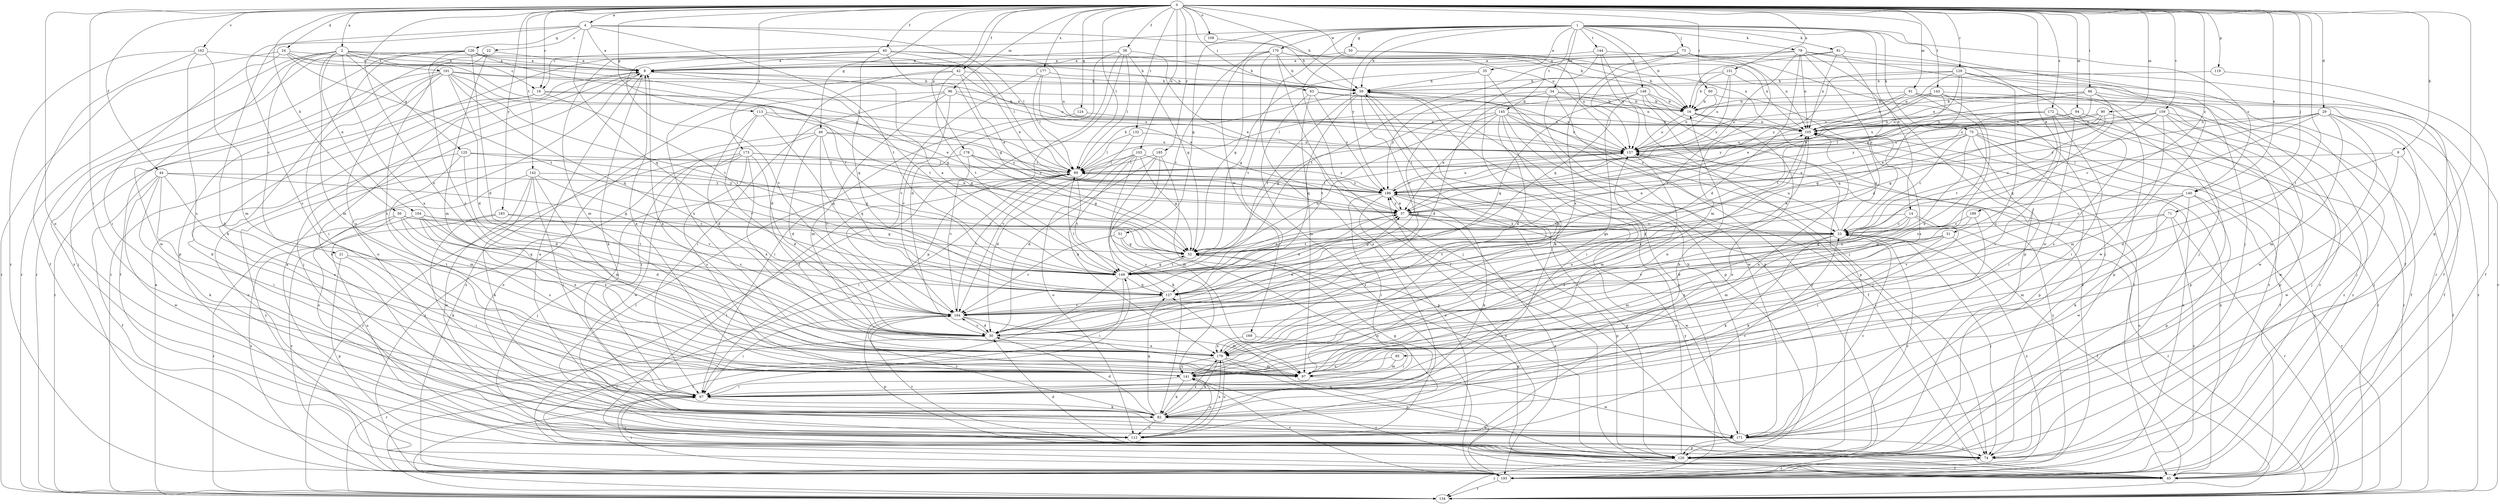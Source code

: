 strict digraph  {
0;
1;
2;
4;
8;
9;
14;
16;
19;
21;
22;
23;
24;
29;
30;
31;
34;
35;
37;
38;
40;
42;
44;
45;
46;
50;
51;
52;
56;
59;
60;
63;
66;
67;
71;
73;
74;
75;
78;
81;
82;
85;
89;
90;
91;
94;
96;
97;
103;
104;
105;
109;
112;
113;
119;
120;
124;
125;
126;
127;
129;
132;
134;
140;
141;
142;
143;
144;
145;
148;
149;
151;
157;
159;
162;
164;
169;
170;
171;
172;
173;
177;
178;
179;
183;
185;
186;
189;
191;
193;
0 -> 2  [label=a];
0 -> 4  [label=a];
0 -> 9  [label=b];
0 -> 19  [label=c];
0 -> 24  [label=d];
0 -> 29  [label=d];
0 -> 31  [label=e];
0 -> 38  [label=f];
0 -> 40  [label=f];
0 -> 42  [label=f];
0 -> 44  [label=f];
0 -> 46  [label=g];
0 -> 56  [label=h];
0 -> 59  [label=h];
0 -> 60  [label=i];
0 -> 63  [label=i];
0 -> 66  [label=i];
0 -> 67  [label=i];
0 -> 71  [label=j];
0 -> 85  [label=l];
0 -> 89  [label=l];
0 -> 90  [label=m];
0 -> 91  [label=m];
0 -> 94  [label=m];
0 -> 96  [label=m];
0 -> 103  [label=n];
0 -> 109  [label=o];
0 -> 112  [label=o];
0 -> 113  [label=p];
0 -> 119  [label=p];
0 -> 120  [label=p];
0 -> 124  [label=q];
0 -> 129  [label=r];
0 -> 132  [label=r];
0 -> 140  [label=s];
0 -> 142  [label=t];
0 -> 143  [label=t];
0 -> 151  [label=u];
0 -> 157  [label=u];
0 -> 159  [label=v];
0 -> 162  [label=v];
0 -> 172  [label=x];
0 -> 173  [label=x];
0 -> 177  [label=x];
0 -> 178  [label=x];
0 -> 179  [label=x];
0 -> 183  [label=y];
0 -> 185  [label=y];
0 -> 189  [label=z];
1 -> 14  [label=b];
1 -> 16  [label=b];
1 -> 19  [label=c];
1 -> 34  [label=e];
1 -> 35  [label=e];
1 -> 50  [label=g];
1 -> 51  [label=g];
1 -> 59  [label=h];
1 -> 73  [label=j];
1 -> 74  [label=j];
1 -> 75  [label=k];
1 -> 78  [label=k];
1 -> 81  [label=k];
1 -> 140  [label=s];
1 -> 144  [label=t];
1 -> 145  [label=t];
1 -> 148  [label=t];
1 -> 164  [label=v];
1 -> 169  [label=w];
1 -> 170  [label=w];
1 -> 186  [label=y];
2 -> 8  [label=a];
2 -> 19  [label=c];
2 -> 21  [label=c];
2 -> 89  [label=l];
2 -> 97  [label=m];
2 -> 104  [label=n];
2 -> 125  [label=q];
2 -> 134  [label=r];
2 -> 171  [label=w];
2 -> 179  [label=x];
2 -> 191  [label=z];
4 -> 8  [label=a];
4 -> 16  [label=b];
4 -> 22  [label=c];
4 -> 82  [label=k];
4 -> 89  [label=l];
4 -> 126  [label=q];
4 -> 127  [label=q];
4 -> 141  [label=s];
4 -> 149  [label=t];
8 -> 59  [label=h];
8 -> 74  [label=j];
8 -> 82  [label=k];
8 -> 112  [label=o];
8 -> 149  [label=t];
9 -> 30  [label=d];
9 -> 45  [label=f];
9 -> 89  [label=l];
9 -> 171  [label=w];
14 -> 23  [label=c];
14 -> 52  [label=g];
14 -> 67  [label=i];
14 -> 97  [label=m];
14 -> 134  [label=r];
14 -> 179  [label=x];
16 -> 105  [label=n];
16 -> 112  [label=o];
16 -> 134  [label=r];
16 -> 157  [label=u];
19 -> 16  [label=b];
19 -> 37  [label=e];
19 -> 82  [label=k];
19 -> 134  [label=r];
19 -> 149  [label=t];
21 -> 67  [label=i];
21 -> 120  [label=p];
21 -> 149  [label=t];
22 -> 8  [label=a];
22 -> 97  [label=m];
22 -> 120  [label=p];
22 -> 141  [label=s];
23 -> 52  [label=g];
23 -> 74  [label=j];
23 -> 82  [label=k];
23 -> 97  [label=m];
23 -> 105  [label=n];
23 -> 149  [label=t];
23 -> 157  [label=u];
23 -> 193  [label=z];
24 -> 8  [label=a];
24 -> 67  [label=i];
24 -> 89  [label=l];
24 -> 134  [label=r];
24 -> 149  [label=t];
24 -> 186  [label=y];
29 -> 23  [label=c];
29 -> 45  [label=f];
29 -> 74  [label=j];
29 -> 97  [label=m];
29 -> 105  [label=n];
29 -> 164  [label=v];
29 -> 171  [label=w];
29 -> 186  [label=y];
30 -> 37  [label=e];
30 -> 105  [label=n];
30 -> 134  [label=r];
30 -> 164  [label=v];
30 -> 179  [label=x];
31 -> 45  [label=f];
31 -> 52  [label=g];
31 -> 82  [label=k];
31 -> 164  [label=v];
31 -> 179  [label=x];
34 -> 16  [label=b];
34 -> 30  [label=d];
34 -> 105  [label=n];
34 -> 171  [label=w];
34 -> 186  [label=y];
34 -> 193  [label=z];
35 -> 52  [label=g];
35 -> 59  [label=h];
35 -> 82  [label=k];
35 -> 120  [label=p];
37 -> 23  [label=c];
37 -> 120  [label=p];
37 -> 149  [label=t];
37 -> 171  [label=w];
37 -> 186  [label=y];
37 -> 193  [label=z];
38 -> 8  [label=a];
38 -> 30  [label=d];
38 -> 37  [label=e];
38 -> 45  [label=f];
38 -> 52  [label=g];
38 -> 89  [label=l];
38 -> 120  [label=p];
40 -> 8  [label=a];
40 -> 37  [label=e];
40 -> 52  [label=g];
40 -> 59  [label=h];
40 -> 97  [label=m];
40 -> 127  [label=q];
40 -> 134  [label=r];
40 -> 157  [label=u];
40 -> 164  [label=v];
42 -> 30  [label=d];
42 -> 37  [label=e];
42 -> 59  [label=h];
42 -> 149  [label=t];
42 -> 157  [label=u];
42 -> 179  [label=x];
44 -> 45  [label=f];
44 -> 52  [label=g];
44 -> 67  [label=i];
44 -> 82  [label=k];
44 -> 141  [label=s];
44 -> 171  [label=w];
44 -> 186  [label=y];
45 -> 52  [label=g];
45 -> 105  [label=n];
45 -> 127  [label=q];
45 -> 141  [label=s];
45 -> 186  [label=y];
46 -> 30  [label=d];
46 -> 67  [label=i];
46 -> 112  [label=o];
46 -> 127  [label=q];
46 -> 157  [label=u];
46 -> 164  [label=v];
46 -> 186  [label=y];
50 -> 8  [label=a];
50 -> 16  [label=b];
50 -> 74  [label=j];
50 -> 105  [label=n];
51 -> 52  [label=g];
51 -> 112  [label=o];
51 -> 164  [label=v];
52 -> 105  [label=n];
52 -> 149  [label=t];
52 -> 157  [label=u];
56 -> 23  [label=c];
56 -> 112  [label=o];
56 -> 127  [label=q];
56 -> 134  [label=r];
56 -> 149  [label=t];
56 -> 179  [label=x];
59 -> 16  [label=b];
59 -> 23  [label=c];
59 -> 30  [label=d];
59 -> 120  [label=p];
59 -> 127  [label=q];
59 -> 149  [label=t];
59 -> 179  [label=x];
59 -> 193  [label=z];
60 -> 16  [label=b];
60 -> 141  [label=s];
60 -> 157  [label=u];
63 -> 16  [label=b];
63 -> 97  [label=m];
63 -> 157  [label=u];
63 -> 186  [label=y];
63 -> 193  [label=z];
66 -> 16  [label=b];
66 -> 74  [label=j];
66 -> 105  [label=n];
66 -> 127  [label=q];
66 -> 157  [label=u];
66 -> 171  [label=w];
66 -> 186  [label=y];
67 -> 82  [label=k];
67 -> 105  [label=n];
71 -> 23  [label=c];
71 -> 97  [label=m];
71 -> 134  [label=r];
71 -> 164  [label=v];
71 -> 193  [label=z];
73 -> 8  [label=a];
73 -> 74  [label=j];
73 -> 97  [label=m];
73 -> 134  [label=r];
73 -> 149  [label=t];
73 -> 179  [label=x];
74 -> 89  [label=l];
74 -> 193  [label=z];
75 -> 23  [label=c];
75 -> 37  [label=e];
75 -> 45  [label=f];
75 -> 67  [label=i];
75 -> 120  [label=p];
75 -> 134  [label=r];
75 -> 157  [label=u];
75 -> 179  [label=x];
78 -> 8  [label=a];
78 -> 23  [label=c];
78 -> 30  [label=d];
78 -> 45  [label=f];
78 -> 74  [label=j];
78 -> 105  [label=n];
78 -> 120  [label=p];
78 -> 127  [label=q];
78 -> 164  [label=v];
81 -> 8  [label=a];
81 -> 16  [label=b];
81 -> 30  [label=d];
81 -> 105  [label=n];
81 -> 171  [label=w];
82 -> 16  [label=b];
82 -> 30  [label=d];
82 -> 52  [label=g];
82 -> 112  [label=o];
82 -> 127  [label=q];
82 -> 164  [label=v];
82 -> 171  [label=w];
82 -> 179  [label=x];
85 -> 97  [label=m];
85 -> 141  [label=s];
89 -> 59  [label=h];
89 -> 67  [label=i];
89 -> 74  [label=j];
89 -> 149  [label=t];
89 -> 186  [label=y];
90 -> 23  [label=c];
90 -> 37  [label=e];
90 -> 52  [label=g];
90 -> 74  [label=j];
90 -> 105  [label=n];
90 -> 186  [label=y];
91 -> 16  [label=b];
91 -> 105  [label=n];
91 -> 134  [label=r];
91 -> 157  [label=u];
91 -> 179  [label=x];
91 -> 193  [label=z];
94 -> 89  [label=l];
94 -> 105  [label=n];
94 -> 120  [label=p];
94 -> 141  [label=s];
96 -> 16  [label=b];
96 -> 67  [label=i];
96 -> 97  [label=m];
96 -> 157  [label=u];
96 -> 164  [label=v];
96 -> 193  [label=z];
97 -> 8  [label=a];
97 -> 105  [label=n];
97 -> 171  [label=w];
103 -> 30  [label=d];
103 -> 52  [label=g];
103 -> 89  [label=l];
103 -> 97  [label=m];
103 -> 112  [label=o];
103 -> 179  [label=x];
103 -> 186  [label=y];
104 -> 23  [label=c];
104 -> 30  [label=d];
104 -> 52  [label=g];
104 -> 141  [label=s];
104 -> 179  [label=x];
104 -> 193  [label=z];
105 -> 157  [label=u];
105 -> 179  [label=x];
109 -> 59  [label=h];
112 -> 8  [label=a];
112 -> 23  [label=c];
112 -> 89  [label=l];
112 -> 179  [label=x];
113 -> 30  [label=d];
113 -> 52  [label=g];
113 -> 105  [label=n];
113 -> 127  [label=q];
113 -> 164  [label=v];
119 -> 45  [label=f];
119 -> 59  [label=h];
120 -> 8  [label=a];
120 -> 23  [label=c];
120 -> 30  [label=d];
120 -> 45  [label=f];
120 -> 67  [label=i];
120 -> 134  [label=r];
120 -> 164  [label=v];
120 -> 186  [label=y];
124 -> 67  [label=i];
124 -> 105  [label=n];
125 -> 30  [label=d];
125 -> 52  [label=g];
125 -> 89  [label=l];
125 -> 97  [label=m];
125 -> 112  [label=o];
126 -> 8  [label=a];
126 -> 30  [label=d];
126 -> 59  [label=h];
126 -> 82  [label=k];
126 -> 134  [label=r];
126 -> 149  [label=t];
126 -> 179  [label=x];
126 -> 193  [label=z];
127 -> 37  [label=e];
127 -> 89  [label=l];
127 -> 164  [label=v];
129 -> 37  [label=e];
129 -> 59  [label=h];
129 -> 105  [label=n];
129 -> 127  [label=q];
129 -> 134  [label=r];
129 -> 141  [label=s];
129 -> 171  [label=w];
129 -> 186  [label=y];
132 -> 89  [label=l];
132 -> 157  [label=u];
132 -> 164  [label=v];
134 -> 8  [label=a];
134 -> 149  [label=t];
134 -> 157  [label=u];
140 -> 37  [label=e];
140 -> 82  [label=k];
140 -> 120  [label=p];
140 -> 127  [label=q];
140 -> 134  [label=r];
140 -> 171  [label=w];
141 -> 8  [label=a];
141 -> 67  [label=i];
141 -> 82  [label=k];
141 -> 112  [label=o];
141 -> 157  [label=u];
142 -> 67  [label=i];
142 -> 82  [label=k];
142 -> 97  [label=m];
142 -> 112  [label=o];
142 -> 164  [label=v];
142 -> 171  [label=w];
142 -> 186  [label=y];
143 -> 16  [label=b];
143 -> 37  [label=e];
143 -> 120  [label=p];
143 -> 141  [label=s];
143 -> 149  [label=t];
143 -> 157  [label=u];
143 -> 193  [label=z];
144 -> 8  [label=a];
144 -> 74  [label=j];
144 -> 105  [label=n];
144 -> 157  [label=u];
144 -> 164  [label=v];
145 -> 30  [label=d];
145 -> 37  [label=e];
145 -> 45  [label=f];
145 -> 52  [label=g];
145 -> 67  [label=i];
145 -> 74  [label=j];
145 -> 105  [label=n];
145 -> 149  [label=t];
145 -> 157  [label=u];
148 -> 16  [label=b];
148 -> 45  [label=f];
148 -> 89  [label=l];
148 -> 120  [label=p];
148 -> 127  [label=q];
148 -> 141  [label=s];
148 -> 193  [label=z];
149 -> 8  [label=a];
149 -> 37  [label=e];
149 -> 52  [label=g];
149 -> 67  [label=i];
149 -> 127  [label=q];
149 -> 134  [label=r];
151 -> 16  [label=b];
151 -> 45  [label=f];
151 -> 59  [label=h];
151 -> 157  [label=u];
151 -> 186  [label=y];
157 -> 89  [label=l];
157 -> 97  [label=m];
157 -> 193  [label=z];
159 -> 45  [label=f];
159 -> 52  [label=g];
159 -> 97  [label=m];
159 -> 105  [label=n];
159 -> 120  [label=p];
159 -> 149  [label=t];
159 -> 157  [label=u];
159 -> 193  [label=z];
162 -> 8  [label=a];
162 -> 45  [label=f];
162 -> 97  [label=m];
162 -> 141  [label=s];
162 -> 193  [label=z];
164 -> 30  [label=d];
164 -> 67  [label=i];
164 -> 89  [label=l];
164 -> 97  [label=m];
164 -> 120  [label=p];
169 -> 67  [label=i];
169 -> 179  [label=x];
170 -> 8  [label=a];
170 -> 45  [label=f];
170 -> 52  [label=g];
170 -> 59  [label=h];
170 -> 105  [label=n];
170 -> 112  [label=o];
170 -> 149  [label=t];
170 -> 157  [label=u];
171 -> 8  [label=a];
171 -> 23  [label=c];
171 -> 59  [label=h];
171 -> 74  [label=j];
171 -> 120  [label=p];
172 -> 67  [label=i];
172 -> 105  [label=n];
172 -> 134  [label=r];
172 -> 141  [label=s];
172 -> 157  [label=u];
172 -> 186  [label=y];
172 -> 193  [label=z];
173 -> 30  [label=d];
173 -> 37  [label=e];
173 -> 89  [label=l];
173 -> 134  [label=r];
173 -> 141  [label=s];
173 -> 171  [label=w];
173 -> 179  [label=x];
173 -> 193  [label=z];
177 -> 37  [label=e];
177 -> 59  [label=h];
177 -> 89  [label=l];
177 -> 164  [label=v];
178 -> 52  [label=g];
178 -> 89  [label=l];
178 -> 164  [label=v];
178 -> 186  [label=y];
178 -> 193  [label=z];
179 -> 59  [label=h];
179 -> 82  [label=k];
179 -> 97  [label=m];
179 -> 112  [label=o];
179 -> 120  [label=p];
179 -> 141  [label=s];
183 -> 23  [label=c];
183 -> 82  [label=k];
183 -> 164  [label=v];
183 -> 193  [label=z];
185 -> 30  [label=d];
185 -> 82  [label=k];
185 -> 89  [label=l];
185 -> 120  [label=p];
185 -> 141  [label=s];
186 -> 37  [label=e];
186 -> 67  [label=i];
186 -> 82  [label=k];
186 -> 89  [label=l];
186 -> 112  [label=o];
186 -> 120  [label=p];
186 -> 157  [label=u];
189 -> 23  [label=c];
189 -> 30  [label=d];
189 -> 67  [label=i];
191 -> 30  [label=d];
191 -> 45  [label=f];
191 -> 52  [label=g];
191 -> 59  [label=h];
191 -> 67  [label=i];
191 -> 74  [label=j];
191 -> 105  [label=n];
191 -> 127  [label=q];
191 -> 141  [label=s];
191 -> 149  [label=t];
193 -> 67  [label=i];
193 -> 105  [label=n];
193 -> 134  [label=r];
193 -> 141  [label=s];
193 -> 186  [label=y];
}
